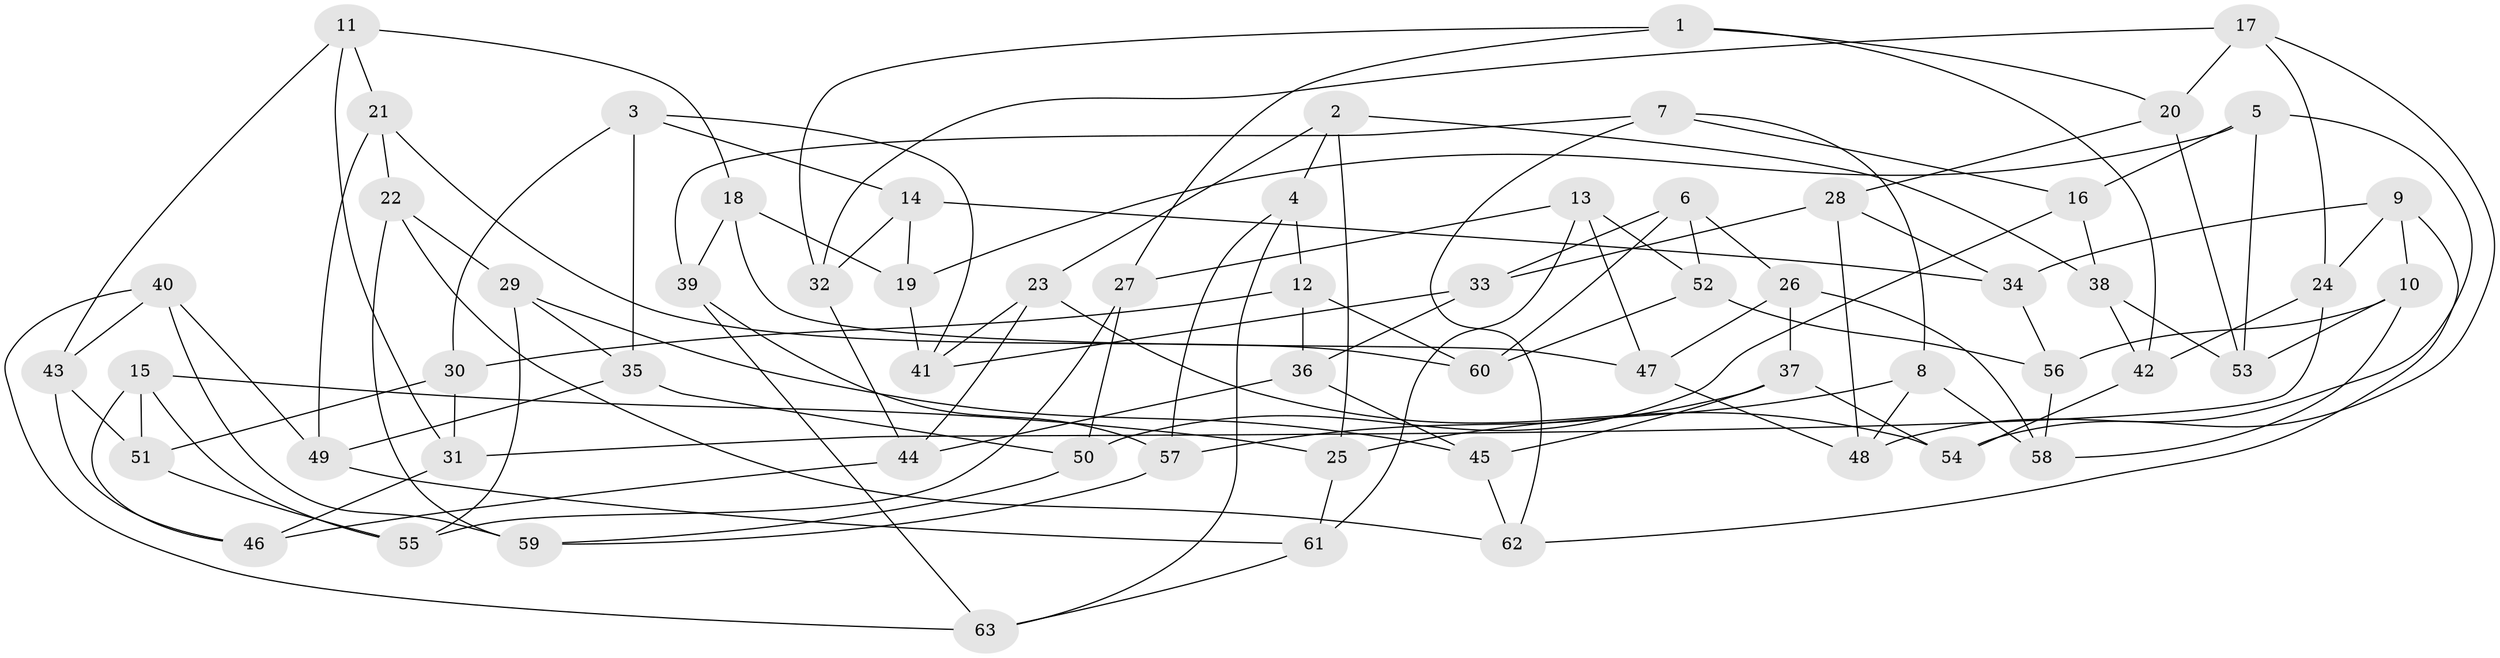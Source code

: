 // coarse degree distribution, {4: 0.8, 10: 0.022222222222222223, 7: 0.044444444444444446, 9: 0.044444444444444446, 3: 0.08888888888888889}
// Generated by graph-tools (version 1.1) at 2025/53/03/04/25 22:53:51]
// undirected, 63 vertices, 126 edges
graph export_dot {
  node [color=gray90,style=filled];
  1;
  2;
  3;
  4;
  5;
  6;
  7;
  8;
  9;
  10;
  11;
  12;
  13;
  14;
  15;
  16;
  17;
  18;
  19;
  20;
  21;
  22;
  23;
  24;
  25;
  26;
  27;
  28;
  29;
  30;
  31;
  32;
  33;
  34;
  35;
  36;
  37;
  38;
  39;
  40;
  41;
  42;
  43;
  44;
  45;
  46;
  47;
  48;
  49;
  50;
  51;
  52;
  53;
  54;
  55;
  56;
  57;
  58;
  59;
  60;
  61;
  62;
  63;
  1 -- 42;
  1 -- 20;
  1 -- 27;
  1 -- 32;
  2 -- 25;
  2 -- 4;
  2 -- 23;
  2 -- 38;
  3 -- 41;
  3 -- 35;
  3 -- 14;
  3 -- 30;
  4 -- 57;
  4 -- 63;
  4 -- 12;
  5 -- 16;
  5 -- 53;
  5 -- 19;
  5 -- 48;
  6 -- 33;
  6 -- 26;
  6 -- 60;
  6 -- 52;
  7 -- 8;
  7 -- 16;
  7 -- 39;
  7 -- 62;
  8 -- 25;
  8 -- 48;
  8 -- 58;
  9 -- 10;
  9 -- 62;
  9 -- 24;
  9 -- 34;
  10 -- 53;
  10 -- 58;
  10 -- 56;
  11 -- 21;
  11 -- 43;
  11 -- 18;
  11 -- 31;
  12 -- 36;
  12 -- 60;
  12 -- 30;
  13 -- 61;
  13 -- 52;
  13 -- 27;
  13 -- 47;
  14 -- 34;
  14 -- 19;
  14 -- 32;
  15 -- 25;
  15 -- 55;
  15 -- 51;
  15 -- 46;
  16 -- 50;
  16 -- 38;
  17 -- 20;
  17 -- 24;
  17 -- 32;
  17 -- 54;
  18 -- 19;
  18 -- 47;
  18 -- 39;
  19 -- 41;
  20 -- 28;
  20 -- 53;
  21 -- 49;
  21 -- 22;
  21 -- 60;
  22 -- 59;
  22 -- 29;
  22 -- 62;
  23 -- 44;
  23 -- 54;
  23 -- 41;
  24 -- 31;
  24 -- 42;
  25 -- 61;
  26 -- 47;
  26 -- 58;
  26 -- 37;
  27 -- 50;
  27 -- 55;
  28 -- 33;
  28 -- 48;
  28 -- 34;
  29 -- 55;
  29 -- 45;
  29 -- 35;
  30 -- 51;
  30 -- 31;
  31 -- 46;
  32 -- 44;
  33 -- 41;
  33 -- 36;
  34 -- 56;
  35 -- 49;
  35 -- 50;
  36 -- 45;
  36 -- 44;
  37 -- 54;
  37 -- 45;
  37 -- 57;
  38 -- 53;
  38 -- 42;
  39 -- 57;
  39 -- 63;
  40 -- 63;
  40 -- 59;
  40 -- 43;
  40 -- 49;
  42 -- 54;
  43 -- 51;
  43 -- 46;
  44 -- 46;
  45 -- 62;
  47 -- 48;
  49 -- 61;
  50 -- 59;
  51 -- 55;
  52 -- 60;
  52 -- 56;
  56 -- 58;
  57 -- 59;
  61 -- 63;
}

